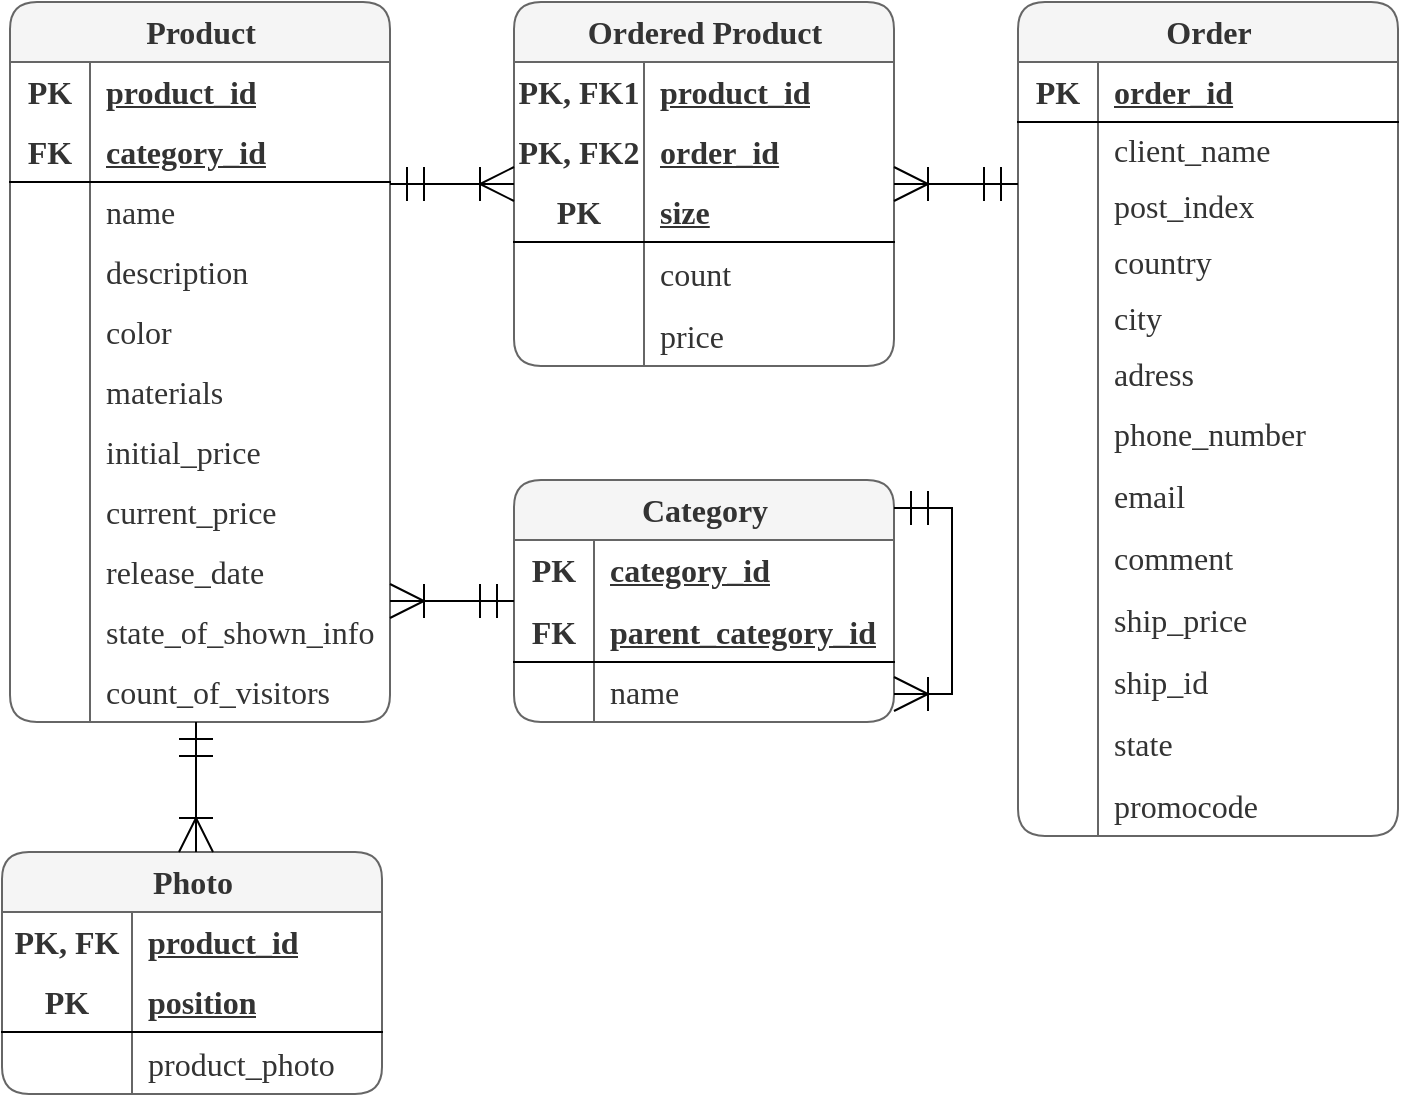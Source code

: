 <mxfile version="20.5.3" type="github">
  <diagram id="C5RBs43oDa-KdzZeNtuy" name="Page-1">
    <mxGraphModel dx="1382" dy="795" grid="0" gridSize="10" guides="1" tooltips="1" connect="1" arrows="1" fold="1" page="1" pageScale="1" pageWidth="827" pageHeight="1169" math="0" shadow="0">
      <root>
        <mxCell id="WIyWlLk6GJQsqaUBKTNV-0" />
        <mxCell id="WIyWlLk6GJQsqaUBKTNV-1" parent="WIyWlLk6GJQsqaUBKTNV-0" />
        <mxCell id="GQmxgL6uchPmQ1sW0K6H-25" value="Product" style="shape=table;startSize=30;container=1;collapsible=0;childLayout=tableLayout;fixedRows=1;rowLines=0;fontStyle=1;rounded=1;sketch=0;fontFamily=Times New Roman;fontSize=16;fontColor=#333333;fillColor=#f5f5f5;gradientColor=none;html=1;strokeColor=#666666;" parent="WIyWlLk6GJQsqaUBKTNV-1" vertex="1">
          <mxGeometry x="80" y="70" width="190" height="360" as="geometry" />
        </mxCell>
        <mxCell id="GQmxgL6uchPmQ1sW0K6H-26" value="" style="shape=tableRow;horizontal=0;startSize=0;swimlaneHead=0;swimlaneBody=0;top=0;left=0;bottom=0;right=0;collapsible=0;dropTarget=0;fillColor=none;points=[[0,0.5],[1,0.5]];portConstraint=eastwest;rounded=0;sketch=0;fontFamily=Times New Roman;fontSize=16;fontColor=#333333;html=1;fontStyle=1" parent="GQmxgL6uchPmQ1sW0K6H-25" vertex="1">
          <mxGeometry y="30" width="190" height="30" as="geometry" />
        </mxCell>
        <mxCell id="GQmxgL6uchPmQ1sW0K6H-27" value="PK" style="shape=partialRectangle;html=1;whiteSpace=wrap;connectable=0;fillColor=none;top=0;left=0;bottom=0;right=0;overflow=hidden;pointerEvents=1;rounded=0;sketch=0;fontFamily=Times New Roman;fontSize=16;fontColor=#333333;startSize=30;fontStyle=1" parent="GQmxgL6uchPmQ1sW0K6H-26" vertex="1">
          <mxGeometry width="40" height="30" as="geometry">
            <mxRectangle width="40" height="30" as="alternateBounds" />
          </mxGeometry>
        </mxCell>
        <mxCell id="GQmxgL6uchPmQ1sW0K6H-28" value="product_id" style="shape=partialRectangle;html=1;whiteSpace=wrap;connectable=0;fillColor=none;top=0;left=0;bottom=0;right=0;align=left;spacingLeft=6;overflow=hidden;rounded=0;sketch=0;fontFamily=Times New Roman;fontSize=16;fontColor=#333333;startSize=30;fontStyle=5" parent="GQmxgL6uchPmQ1sW0K6H-26" vertex="1">
          <mxGeometry x="40" width="150" height="30" as="geometry">
            <mxRectangle width="150" height="30" as="alternateBounds" />
          </mxGeometry>
        </mxCell>
        <mxCell id="GQmxgL6uchPmQ1sW0K6H-55" style="shape=tableRow;horizontal=0;startSize=0;swimlaneHead=0;swimlaneBody=0;top=0;left=0;bottom=1;right=0;collapsible=0;dropTarget=0;fillColor=none;points=[[0,0.5],[1,0.5]];portConstraint=eastwest;rounded=0;sketch=0;fontFamily=Times New Roman;fontSize=16;fontColor=#333333;html=1;fontStyle=5" parent="GQmxgL6uchPmQ1sW0K6H-25" vertex="1">
          <mxGeometry y="60" width="190" height="30" as="geometry" />
        </mxCell>
        <mxCell id="GQmxgL6uchPmQ1sW0K6H-56" value="&lt;b&gt;FK&lt;/b&gt;" style="shape=partialRectangle;html=1;whiteSpace=wrap;connectable=0;fillColor=none;top=0;left=0;bottom=0;right=0;overflow=hidden;rounded=0;sketch=0;fontFamily=Times New Roman;fontSize=16;fontColor=#333333;startSize=30;" parent="GQmxgL6uchPmQ1sW0K6H-55" vertex="1">
          <mxGeometry width="40" height="30" as="geometry">
            <mxRectangle width="40" height="30" as="alternateBounds" />
          </mxGeometry>
        </mxCell>
        <mxCell id="GQmxgL6uchPmQ1sW0K6H-57" value="category_id" style="shape=partialRectangle;html=1;whiteSpace=wrap;connectable=0;fillColor=none;top=0;left=0;bottom=0;right=0;align=left;spacingLeft=6;overflow=hidden;rounded=0;sketch=0;fontFamily=Times New Roman;fontSize=16;fontColor=#333333;startSize=30;fontStyle=5" parent="GQmxgL6uchPmQ1sW0K6H-55" vertex="1">
          <mxGeometry x="40" width="150" height="30" as="geometry">
            <mxRectangle width="150" height="30" as="alternateBounds" />
          </mxGeometry>
        </mxCell>
        <mxCell id="GQmxgL6uchPmQ1sW0K6H-29" value="" style="shape=tableRow;horizontal=0;startSize=0;swimlaneHead=0;swimlaneBody=0;top=0;left=0;bottom=0;right=0;collapsible=0;dropTarget=0;fillColor=none;points=[[0,0.5],[1,0.5]];portConstraint=eastwest;rounded=0;sketch=0;fontFamily=Times New Roman;fontSize=16;fontColor=#333333;html=1;" parent="GQmxgL6uchPmQ1sW0K6H-25" vertex="1">
          <mxGeometry y="90" width="190" height="30" as="geometry" />
        </mxCell>
        <mxCell id="GQmxgL6uchPmQ1sW0K6H-30" value="" style="shape=partialRectangle;html=1;whiteSpace=wrap;connectable=0;fillColor=none;top=0;left=0;bottom=0;right=0;overflow=hidden;rounded=0;sketch=0;fontFamily=Times New Roman;fontSize=16;fontColor=#333333;startSize=30;" parent="GQmxgL6uchPmQ1sW0K6H-29" vertex="1">
          <mxGeometry width="40" height="30" as="geometry">
            <mxRectangle width="40" height="30" as="alternateBounds" />
          </mxGeometry>
        </mxCell>
        <mxCell id="GQmxgL6uchPmQ1sW0K6H-31" value="name" style="shape=partialRectangle;html=1;whiteSpace=wrap;connectable=0;fillColor=none;top=0;left=0;bottom=0;right=0;align=left;spacingLeft=6;overflow=hidden;rounded=0;sketch=0;fontFamily=Times New Roman;fontSize=16;fontColor=#333333;startSize=30;" parent="GQmxgL6uchPmQ1sW0K6H-29" vertex="1">
          <mxGeometry x="40" width="150" height="30" as="geometry">
            <mxRectangle width="150" height="30" as="alternateBounds" />
          </mxGeometry>
        </mxCell>
        <mxCell id="GQmxgL6uchPmQ1sW0K6H-32" value="" style="shape=tableRow;horizontal=0;startSize=0;swimlaneHead=0;swimlaneBody=0;top=0;left=0;bottom=0;right=0;collapsible=0;dropTarget=0;fillColor=none;points=[[0,0.5],[1,0.5]];portConstraint=eastwest;rounded=0;sketch=0;fontFamily=Times New Roman;fontSize=16;fontColor=#333333;html=1;" parent="GQmxgL6uchPmQ1sW0K6H-25" vertex="1">
          <mxGeometry y="120" width="190" height="30" as="geometry" />
        </mxCell>
        <mxCell id="GQmxgL6uchPmQ1sW0K6H-33" value="" style="shape=partialRectangle;html=1;whiteSpace=wrap;connectable=0;fillColor=none;top=0;left=0;bottom=0;right=0;overflow=hidden;rounded=0;sketch=0;fontFamily=Times New Roman;fontSize=16;fontColor=#333333;startSize=30;" parent="GQmxgL6uchPmQ1sW0K6H-32" vertex="1">
          <mxGeometry width="40" height="30" as="geometry">
            <mxRectangle width="40" height="30" as="alternateBounds" />
          </mxGeometry>
        </mxCell>
        <mxCell id="GQmxgL6uchPmQ1sW0K6H-34" value="description" style="shape=partialRectangle;html=1;whiteSpace=wrap;connectable=0;fillColor=none;top=0;left=0;bottom=0;right=0;align=left;spacingLeft=6;overflow=hidden;rounded=0;sketch=0;fontFamily=Times New Roman;fontSize=16;fontColor=#333333;startSize=30;" parent="GQmxgL6uchPmQ1sW0K6H-32" vertex="1">
          <mxGeometry x="40" width="150" height="30" as="geometry">
            <mxRectangle width="150" height="30" as="alternateBounds" />
          </mxGeometry>
        </mxCell>
        <mxCell id="GQmxgL6uchPmQ1sW0K6H-61" style="shape=tableRow;horizontal=0;startSize=0;swimlaneHead=0;swimlaneBody=0;top=0;left=0;bottom=0;right=0;collapsible=0;dropTarget=0;fillColor=none;points=[[0,0.5],[1,0.5]];portConstraint=eastwest;rounded=0;sketch=0;fontFamily=Times New Roman;fontSize=16;fontColor=#333333;html=1;" parent="GQmxgL6uchPmQ1sW0K6H-25" vertex="1">
          <mxGeometry y="150" width="190" height="30" as="geometry" />
        </mxCell>
        <mxCell id="GQmxgL6uchPmQ1sW0K6H-62" style="shape=partialRectangle;html=1;whiteSpace=wrap;connectable=0;fillColor=none;top=0;left=0;bottom=0;right=0;overflow=hidden;rounded=0;sketch=0;fontFamily=Times New Roman;fontSize=16;fontColor=#333333;startSize=30;" parent="GQmxgL6uchPmQ1sW0K6H-61" vertex="1">
          <mxGeometry width="40" height="30" as="geometry">
            <mxRectangle width="40" height="30" as="alternateBounds" />
          </mxGeometry>
        </mxCell>
        <mxCell id="GQmxgL6uchPmQ1sW0K6H-63" value="color" style="shape=partialRectangle;html=1;whiteSpace=wrap;connectable=0;fillColor=none;top=0;left=0;bottom=0;right=0;align=left;spacingLeft=6;overflow=hidden;rounded=0;sketch=0;fontFamily=Times New Roman;fontSize=16;fontColor=#333333;startSize=30;" parent="GQmxgL6uchPmQ1sW0K6H-61" vertex="1">
          <mxGeometry x="40" width="150" height="30" as="geometry">
            <mxRectangle width="150" height="30" as="alternateBounds" />
          </mxGeometry>
        </mxCell>
        <mxCell id="GQmxgL6uchPmQ1sW0K6H-52" style="shape=tableRow;horizontal=0;startSize=0;swimlaneHead=0;swimlaneBody=0;top=0;left=0;bottom=0;right=0;collapsible=0;dropTarget=0;fillColor=none;points=[[0,0.5],[1,0.5]];portConstraint=eastwest;rounded=0;sketch=0;fontFamily=Times New Roman;fontSize=16;fontColor=#333333;html=1;" parent="GQmxgL6uchPmQ1sW0K6H-25" vertex="1">
          <mxGeometry y="180" width="190" height="30" as="geometry" />
        </mxCell>
        <mxCell id="GQmxgL6uchPmQ1sW0K6H-53" style="shape=partialRectangle;html=1;whiteSpace=wrap;connectable=0;fillColor=none;top=0;left=0;bottom=0;right=0;overflow=hidden;rounded=0;sketch=0;fontFamily=Times New Roman;fontSize=16;fontColor=#333333;startSize=30;" parent="GQmxgL6uchPmQ1sW0K6H-52" vertex="1">
          <mxGeometry width="40" height="30" as="geometry">
            <mxRectangle width="40" height="30" as="alternateBounds" />
          </mxGeometry>
        </mxCell>
        <mxCell id="GQmxgL6uchPmQ1sW0K6H-54" value="materials" style="shape=partialRectangle;html=1;whiteSpace=wrap;connectable=0;fillColor=none;top=0;left=0;bottom=0;right=0;align=left;spacingLeft=6;overflow=hidden;rounded=0;sketch=0;fontFamily=Times New Roman;fontSize=16;fontColor=#333333;startSize=30;" parent="GQmxgL6uchPmQ1sW0K6H-52" vertex="1">
          <mxGeometry x="40" width="150" height="30" as="geometry">
            <mxRectangle width="150" height="30" as="alternateBounds" />
          </mxGeometry>
        </mxCell>
        <mxCell id="GQmxgL6uchPmQ1sW0K6H-146" style="shape=tableRow;horizontal=0;startSize=0;swimlaneHead=0;swimlaneBody=0;top=0;left=0;bottom=0;right=0;collapsible=0;dropTarget=0;fillColor=none;points=[[0,0.5],[1,0.5]];portConstraint=eastwest;rounded=0;sketch=0;fontFamily=Times New Roman;fontSize=16;fontColor=#333333;html=1;" parent="GQmxgL6uchPmQ1sW0K6H-25" vertex="1">
          <mxGeometry y="210" width="190" height="30" as="geometry" />
        </mxCell>
        <mxCell id="GQmxgL6uchPmQ1sW0K6H-147" style="shape=partialRectangle;html=1;whiteSpace=wrap;connectable=0;fillColor=none;top=0;left=0;bottom=0;right=0;overflow=hidden;rounded=0;sketch=0;fontFamily=Times New Roman;fontSize=16;fontColor=#333333;startSize=30;" parent="GQmxgL6uchPmQ1sW0K6H-146" vertex="1">
          <mxGeometry width="40" height="30" as="geometry">
            <mxRectangle width="40" height="30" as="alternateBounds" />
          </mxGeometry>
        </mxCell>
        <mxCell id="GQmxgL6uchPmQ1sW0K6H-148" value="initial_price" style="shape=partialRectangle;html=1;whiteSpace=wrap;connectable=0;fillColor=none;top=0;left=0;bottom=0;right=0;align=left;spacingLeft=6;overflow=hidden;rounded=0;sketch=0;fontFamily=Times New Roman;fontSize=16;fontColor=#333333;startSize=30;" parent="GQmxgL6uchPmQ1sW0K6H-146" vertex="1">
          <mxGeometry x="40" width="150" height="30" as="geometry">
            <mxRectangle width="150" height="30" as="alternateBounds" />
          </mxGeometry>
        </mxCell>
        <mxCell id="GQmxgL6uchPmQ1sW0K6H-149" style="shape=tableRow;horizontal=0;startSize=0;swimlaneHead=0;swimlaneBody=0;top=0;left=0;bottom=0;right=0;collapsible=0;dropTarget=0;fillColor=none;points=[[0,0.5],[1,0.5]];portConstraint=eastwest;rounded=0;sketch=0;fontFamily=Times New Roman;fontSize=16;fontColor=#333333;html=1;" parent="GQmxgL6uchPmQ1sW0K6H-25" vertex="1">
          <mxGeometry y="240" width="190" height="30" as="geometry" />
        </mxCell>
        <mxCell id="GQmxgL6uchPmQ1sW0K6H-150" style="shape=partialRectangle;html=1;whiteSpace=wrap;connectable=0;fillColor=none;top=0;left=0;bottom=0;right=0;overflow=hidden;rounded=0;sketch=0;fontFamily=Times New Roman;fontSize=16;fontColor=#333333;startSize=30;" parent="GQmxgL6uchPmQ1sW0K6H-149" vertex="1">
          <mxGeometry width="40" height="30" as="geometry">
            <mxRectangle width="40" height="30" as="alternateBounds" />
          </mxGeometry>
        </mxCell>
        <mxCell id="GQmxgL6uchPmQ1sW0K6H-151" value="current_price" style="shape=partialRectangle;html=1;whiteSpace=wrap;connectable=0;fillColor=none;top=0;left=0;bottom=0;right=0;align=left;spacingLeft=6;overflow=hidden;rounded=0;sketch=0;fontFamily=Times New Roman;fontSize=16;fontColor=#333333;startSize=30;" parent="GQmxgL6uchPmQ1sW0K6H-149" vertex="1">
          <mxGeometry x="40" width="150" height="30" as="geometry">
            <mxRectangle width="150" height="30" as="alternateBounds" />
          </mxGeometry>
        </mxCell>
        <mxCell id="GQmxgL6uchPmQ1sW0K6H-49" style="shape=tableRow;horizontal=0;startSize=0;swimlaneHead=0;swimlaneBody=0;top=0;left=0;bottom=0;right=0;collapsible=0;dropTarget=0;fillColor=none;points=[[0,0.5],[1,0.5]];portConstraint=eastwest;rounded=0;sketch=0;fontFamily=Times New Roman;fontSize=16;fontColor=#333333;html=1;" parent="GQmxgL6uchPmQ1sW0K6H-25" vertex="1">
          <mxGeometry y="270" width="190" height="30" as="geometry" />
        </mxCell>
        <mxCell id="GQmxgL6uchPmQ1sW0K6H-50" style="shape=partialRectangle;html=1;whiteSpace=wrap;connectable=0;fillColor=none;top=0;left=0;bottom=0;right=0;overflow=hidden;rounded=0;sketch=0;fontFamily=Times New Roman;fontSize=16;fontColor=#333333;startSize=30;" parent="GQmxgL6uchPmQ1sW0K6H-49" vertex="1">
          <mxGeometry width="40" height="30" as="geometry">
            <mxRectangle width="40" height="30" as="alternateBounds" />
          </mxGeometry>
        </mxCell>
        <mxCell id="GQmxgL6uchPmQ1sW0K6H-51" value="release_date" style="shape=partialRectangle;html=1;whiteSpace=wrap;connectable=0;fillColor=none;top=0;left=0;bottom=0;right=0;align=left;spacingLeft=6;overflow=hidden;rounded=0;sketch=0;fontFamily=Times New Roman;fontSize=16;fontColor=#333333;startSize=30;" parent="GQmxgL6uchPmQ1sW0K6H-49" vertex="1">
          <mxGeometry x="40" width="150" height="30" as="geometry">
            <mxRectangle width="150" height="30" as="alternateBounds" />
          </mxGeometry>
        </mxCell>
        <mxCell id="GQmxgL6uchPmQ1sW0K6H-46" style="shape=tableRow;horizontal=0;startSize=0;swimlaneHead=0;swimlaneBody=0;top=0;left=0;bottom=0;right=0;collapsible=0;dropTarget=0;fillColor=none;points=[[0,0.5],[1,0.5]];portConstraint=eastwest;rounded=0;sketch=0;fontFamily=Times New Roman;fontSize=16;fontColor=#333333;html=1;" parent="GQmxgL6uchPmQ1sW0K6H-25" vertex="1">
          <mxGeometry y="300" width="190" height="30" as="geometry" />
        </mxCell>
        <mxCell id="GQmxgL6uchPmQ1sW0K6H-47" style="shape=partialRectangle;html=1;whiteSpace=wrap;connectable=0;fillColor=none;top=0;left=0;bottom=0;right=0;overflow=hidden;rounded=0;sketch=0;fontFamily=Times New Roman;fontSize=16;fontColor=#333333;startSize=30;" parent="GQmxgL6uchPmQ1sW0K6H-46" vertex="1">
          <mxGeometry width="40" height="30" as="geometry">
            <mxRectangle width="40" height="30" as="alternateBounds" />
          </mxGeometry>
        </mxCell>
        <mxCell id="GQmxgL6uchPmQ1sW0K6H-48" value="state_of_shown_info" style="shape=partialRectangle;html=1;whiteSpace=wrap;connectable=0;fillColor=none;top=0;left=0;bottom=0;right=0;align=left;spacingLeft=6;overflow=hidden;rounded=0;sketch=0;fontFamily=Times New Roman;fontSize=16;fontColor=#333333;startSize=30;" parent="GQmxgL6uchPmQ1sW0K6H-46" vertex="1">
          <mxGeometry x="40" width="150" height="30" as="geometry">
            <mxRectangle width="150" height="30" as="alternateBounds" />
          </mxGeometry>
        </mxCell>
        <mxCell id="GQmxgL6uchPmQ1sW0K6H-43" style="shape=tableRow;horizontal=0;startSize=0;swimlaneHead=0;swimlaneBody=0;top=0;left=0;bottom=0;right=0;collapsible=0;dropTarget=0;fillColor=none;points=[[0,0.5],[1,0.5]];portConstraint=eastwest;rounded=0;sketch=0;fontFamily=Times New Roman;fontSize=16;fontColor=#333333;html=1;" parent="GQmxgL6uchPmQ1sW0K6H-25" vertex="1">
          <mxGeometry y="330" width="190" height="30" as="geometry" />
        </mxCell>
        <mxCell id="GQmxgL6uchPmQ1sW0K6H-44" style="shape=partialRectangle;html=1;whiteSpace=wrap;connectable=0;fillColor=none;top=0;left=0;bottom=0;right=0;overflow=hidden;rounded=0;sketch=0;fontFamily=Times New Roman;fontSize=16;fontColor=#333333;startSize=30;" parent="GQmxgL6uchPmQ1sW0K6H-43" vertex="1">
          <mxGeometry width="40" height="30" as="geometry">
            <mxRectangle width="40" height="30" as="alternateBounds" />
          </mxGeometry>
        </mxCell>
        <mxCell id="GQmxgL6uchPmQ1sW0K6H-45" value="count_of_visitors" style="shape=partialRectangle;html=1;whiteSpace=wrap;connectable=0;fillColor=none;top=0;left=0;bottom=0;right=0;align=left;spacingLeft=6;overflow=hidden;rounded=0;sketch=0;fontFamily=Times New Roman;fontSize=16;fontColor=#333333;startSize=30;" parent="GQmxgL6uchPmQ1sW0K6H-43" vertex="1">
          <mxGeometry x="40" width="150" height="30" as="geometry">
            <mxRectangle width="150" height="30" as="alternateBounds" />
          </mxGeometry>
        </mxCell>
        <mxCell id="GQmxgL6uchPmQ1sW0K6H-64" value="Photo" style="shape=table;startSize=30;container=1;collapsible=0;childLayout=tableLayout;fixedRows=1;rowLines=0;fontStyle=1;rounded=1;sketch=0;fontFamily=Times New Roman;fontSize=16;fontColor=#333333;fillColor=#f5f5f5;gradientColor=none;html=1;strokeColor=#666666;" parent="WIyWlLk6GJQsqaUBKTNV-1" vertex="1">
          <mxGeometry x="76" y="495" width="190" height="121" as="geometry" />
        </mxCell>
        <mxCell id="GQmxgL6uchPmQ1sW0K6H-65" value="" style="shape=tableRow;horizontal=0;startSize=0;swimlaneHead=0;swimlaneBody=0;top=0;left=0;bottom=0;right=0;collapsible=0;dropTarget=0;fillColor=none;points=[[0,0.5],[1,0.5]];portConstraint=eastwest;rounded=0;sketch=0;fontFamily=Times New Roman;fontSize=16;fontColor=#333333;html=1;fontStyle=5" parent="GQmxgL6uchPmQ1sW0K6H-64" vertex="1">
          <mxGeometry y="30" width="190" height="30" as="geometry" />
        </mxCell>
        <mxCell id="GQmxgL6uchPmQ1sW0K6H-66" value="PK, FK" style="shape=partialRectangle;html=1;whiteSpace=wrap;connectable=0;fillColor=none;top=0;left=0;bottom=0;right=0;overflow=hidden;pointerEvents=1;rounded=0;sketch=0;fontFamily=Times New Roman;fontSize=16;fontColor=#333333;startSize=30;fontStyle=1" parent="GQmxgL6uchPmQ1sW0K6H-65" vertex="1">
          <mxGeometry width="65" height="30" as="geometry">
            <mxRectangle width="65" height="30" as="alternateBounds" />
          </mxGeometry>
        </mxCell>
        <mxCell id="GQmxgL6uchPmQ1sW0K6H-67" value="product_id" style="shape=partialRectangle;html=1;whiteSpace=wrap;connectable=0;fillColor=none;top=0;left=0;bottom=0;right=0;align=left;spacingLeft=6;overflow=hidden;rounded=0;sketch=0;fontFamily=Times New Roman;fontSize=16;fontColor=#333333;startSize=30;fontStyle=5" parent="GQmxgL6uchPmQ1sW0K6H-65" vertex="1">
          <mxGeometry x="65" width="125" height="30" as="geometry">
            <mxRectangle width="125" height="30" as="alternateBounds" />
          </mxGeometry>
        </mxCell>
        <mxCell id="GQmxgL6uchPmQ1sW0K6H-92" style="shape=tableRow;horizontal=0;startSize=0;swimlaneHead=0;swimlaneBody=0;top=0;left=0;bottom=1;right=0;collapsible=0;dropTarget=0;fillColor=none;points=[[0,0.5],[1,0.5]];portConstraint=eastwest;rounded=0;sketch=0;fontFamily=Times New Roman;fontSize=16;fontColor=#333333;html=1;fontStyle=5" parent="GQmxgL6uchPmQ1sW0K6H-64" vertex="1">
          <mxGeometry y="60" width="190" height="30" as="geometry" />
        </mxCell>
        <mxCell id="GQmxgL6uchPmQ1sW0K6H-93" value="PK" style="shape=partialRectangle;html=1;whiteSpace=wrap;connectable=0;fillColor=none;top=0;left=0;bottom=0;right=0;overflow=hidden;rounded=0;sketch=0;fontFamily=Times New Roman;fontSize=16;fontColor=#333333;startSize=30;fontStyle=1" parent="GQmxgL6uchPmQ1sW0K6H-92" vertex="1">
          <mxGeometry width="65" height="30" as="geometry">
            <mxRectangle width="65" height="30" as="alternateBounds" />
          </mxGeometry>
        </mxCell>
        <mxCell id="GQmxgL6uchPmQ1sW0K6H-94" value="position" style="shape=partialRectangle;html=1;whiteSpace=wrap;connectable=0;fillColor=none;top=0;left=0;bottom=0;right=0;align=left;spacingLeft=6;overflow=hidden;rounded=0;sketch=0;fontFamily=Times New Roman;fontSize=16;fontColor=#333333;startSize=30;fontStyle=5" parent="GQmxgL6uchPmQ1sW0K6H-92" vertex="1">
          <mxGeometry x="65" width="125" height="30" as="geometry">
            <mxRectangle width="125" height="30" as="alternateBounds" />
          </mxGeometry>
        </mxCell>
        <mxCell id="GQmxgL6uchPmQ1sW0K6H-68" value="" style="shape=tableRow;horizontal=0;startSize=0;swimlaneHead=0;swimlaneBody=0;top=0;left=0;bottom=0;right=0;collapsible=0;dropTarget=0;fillColor=none;points=[[0,0.5],[1,0.5]];portConstraint=eastwest;rounded=0;sketch=0;fontFamily=Times New Roman;fontSize=16;fontColor=#333333;html=1;" parent="GQmxgL6uchPmQ1sW0K6H-64" vertex="1">
          <mxGeometry y="90" width="190" height="31" as="geometry" />
        </mxCell>
        <mxCell id="GQmxgL6uchPmQ1sW0K6H-69" value="" style="shape=partialRectangle;html=1;whiteSpace=wrap;connectable=0;fillColor=none;top=0;left=0;bottom=0;right=0;overflow=hidden;rounded=0;sketch=0;fontFamily=Times New Roman;fontSize=16;fontColor=#333333;startSize=30;" parent="GQmxgL6uchPmQ1sW0K6H-68" vertex="1">
          <mxGeometry width="65" height="31" as="geometry">
            <mxRectangle width="65" height="31" as="alternateBounds" />
          </mxGeometry>
        </mxCell>
        <mxCell id="GQmxgL6uchPmQ1sW0K6H-70" value="product_photo" style="shape=partialRectangle;html=1;whiteSpace=wrap;connectable=0;fillColor=none;top=0;left=0;bottom=0;right=0;align=left;spacingLeft=6;overflow=hidden;rounded=0;sketch=0;fontFamily=Times New Roman;fontSize=16;fontColor=#333333;startSize=30;" parent="GQmxgL6uchPmQ1sW0K6H-68" vertex="1">
          <mxGeometry x="65" width="125" height="31" as="geometry">
            <mxRectangle width="125" height="31" as="alternateBounds" />
          </mxGeometry>
        </mxCell>
        <mxCell id="GQmxgL6uchPmQ1sW0K6H-95" value="Category" style="shape=table;startSize=30;container=1;collapsible=0;childLayout=tableLayout;fixedRows=1;rowLines=0;fontStyle=1;rounded=1;sketch=0;fontFamily=Times New Roman;fontSize=16;fontColor=#333333;fillColor=#f5f5f5;gradientColor=none;html=1;strokeColor=#666666;" parent="WIyWlLk6GJQsqaUBKTNV-1" vertex="1">
          <mxGeometry x="332" y="309" width="190" height="121" as="geometry" />
        </mxCell>
        <mxCell id="GQmxgL6uchPmQ1sW0K6H-96" value="" style="shape=tableRow;horizontal=0;startSize=0;swimlaneHead=0;swimlaneBody=0;top=0;left=0;bottom=0;right=0;collapsible=0;dropTarget=0;fillColor=none;points=[[0,0.5],[1,0.5]];portConstraint=eastwest;rounded=0;sketch=0;fontFamily=Times New Roman;fontSize=16;fontColor=#333333;html=1;" parent="GQmxgL6uchPmQ1sW0K6H-95" vertex="1">
          <mxGeometry y="30" width="190" height="30" as="geometry" />
        </mxCell>
        <mxCell id="GQmxgL6uchPmQ1sW0K6H-97" value="PK" style="shape=partialRectangle;html=1;whiteSpace=wrap;connectable=0;fillColor=none;top=0;left=0;bottom=0;right=0;overflow=hidden;pointerEvents=1;rounded=0;sketch=0;fontFamily=Times New Roman;fontSize=16;fontColor=#333333;startSize=30;fontStyle=1" parent="GQmxgL6uchPmQ1sW0K6H-96" vertex="1">
          <mxGeometry width="40" height="30" as="geometry">
            <mxRectangle width="40" height="30" as="alternateBounds" />
          </mxGeometry>
        </mxCell>
        <mxCell id="GQmxgL6uchPmQ1sW0K6H-98" value="category_id" style="shape=partialRectangle;html=1;whiteSpace=wrap;connectable=0;fillColor=none;top=0;left=0;bottom=0;right=0;align=left;spacingLeft=6;overflow=hidden;rounded=0;sketch=0;fontFamily=Times New Roman;fontSize=16;fontColor=#333333;startSize=30;fontStyle=5" parent="GQmxgL6uchPmQ1sW0K6H-96" vertex="1">
          <mxGeometry x="40" width="150" height="30" as="geometry">
            <mxRectangle width="150" height="30" as="alternateBounds" />
          </mxGeometry>
        </mxCell>
        <mxCell id="GQmxgL6uchPmQ1sW0K6H-102" value="" style="shape=tableRow;horizontal=0;startSize=0;swimlaneHead=0;swimlaneBody=0;top=0;left=0;bottom=1;right=0;collapsible=0;dropTarget=0;fillColor=none;points=[[0,0.5],[1,0.5]];portConstraint=eastwest;rounded=0;sketch=0;fontFamily=Times New Roman;fontSize=16;fontColor=#333333;html=1;" parent="GQmxgL6uchPmQ1sW0K6H-95" vertex="1">
          <mxGeometry y="60" width="190" height="31" as="geometry" />
        </mxCell>
        <mxCell id="GQmxgL6uchPmQ1sW0K6H-103" value="&lt;b&gt;FK&lt;/b&gt;" style="shape=partialRectangle;html=1;whiteSpace=wrap;connectable=0;fillColor=none;top=0;left=0;bottom=0;right=0;overflow=hidden;rounded=0;sketch=0;fontFamily=Times New Roman;fontSize=16;fontColor=#333333;startSize=30;" parent="GQmxgL6uchPmQ1sW0K6H-102" vertex="1">
          <mxGeometry width="40" height="31" as="geometry">
            <mxRectangle width="40" height="31" as="alternateBounds" />
          </mxGeometry>
        </mxCell>
        <mxCell id="GQmxgL6uchPmQ1sW0K6H-104" value="&lt;u&gt;parent_category_id&lt;/u&gt;" style="shape=partialRectangle;html=1;whiteSpace=wrap;connectable=0;fillColor=none;top=0;left=0;bottom=0;right=0;align=left;spacingLeft=6;overflow=hidden;rounded=0;sketch=0;fontFamily=Times New Roman;fontSize=16;fontColor=#333333;startSize=30;fontStyle=1" parent="GQmxgL6uchPmQ1sW0K6H-102" vertex="1">
          <mxGeometry x="40" width="150" height="31" as="geometry">
            <mxRectangle width="150" height="31" as="alternateBounds" />
          </mxGeometry>
        </mxCell>
        <mxCell id="GQmxgL6uchPmQ1sW0K6H-99" style="shape=tableRow;horizontal=0;startSize=0;swimlaneHead=0;swimlaneBody=0;top=0;left=0;bottom=0;right=0;collapsible=0;dropTarget=0;fillColor=none;points=[[0,0.5],[1,0.5]];portConstraint=eastwest;rounded=0;sketch=0;fontFamily=Times New Roman;fontSize=16;fontColor=#333333;html=1;" parent="GQmxgL6uchPmQ1sW0K6H-95" vertex="1">
          <mxGeometry y="91" width="190" height="30" as="geometry" />
        </mxCell>
        <mxCell id="GQmxgL6uchPmQ1sW0K6H-100" style="shape=partialRectangle;html=1;whiteSpace=wrap;connectable=0;fillColor=none;top=0;left=0;bottom=0;right=0;overflow=hidden;rounded=0;sketch=0;fontFamily=Times New Roman;fontSize=16;fontColor=#333333;startSize=30;" parent="GQmxgL6uchPmQ1sW0K6H-99" vertex="1">
          <mxGeometry width="40" height="30" as="geometry">
            <mxRectangle width="40" height="30" as="alternateBounds" />
          </mxGeometry>
        </mxCell>
        <mxCell id="GQmxgL6uchPmQ1sW0K6H-101" value="name" style="shape=partialRectangle;html=1;whiteSpace=wrap;connectable=0;fillColor=none;top=0;left=0;bottom=0;right=0;align=left;spacingLeft=6;overflow=hidden;rounded=0;sketch=0;fontFamily=Times New Roman;fontSize=16;fontColor=#333333;startSize=30;" parent="GQmxgL6uchPmQ1sW0K6H-99" vertex="1">
          <mxGeometry x="40" width="150" height="30" as="geometry">
            <mxRectangle width="150" height="30" as="alternateBounds" />
          </mxGeometry>
        </mxCell>
        <mxCell id="GQmxgL6uchPmQ1sW0K6H-115" value="Order" style="shape=table;startSize=30;container=1;collapsible=0;childLayout=tableLayout;fixedRows=1;rowLines=0;fontStyle=1;rounded=1;sketch=0;fontFamily=Times New Roman;fontSize=16;fontColor=#333333;fillColor=#f5f5f5;gradientColor=none;html=1;strokeColor=#666666;" parent="WIyWlLk6GJQsqaUBKTNV-1" vertex="1">
          <mxGeometry x="584" y="70" width="190" height="417" as="geometry" />
        </mxCell>
        <mxCell id="GQmxgL6uchPmQ1sW0K6H-116" value="" style="shape=tableRow;horizontal=0;startSize=0;swimlaneHead=0;swimlaneBody=0;top=0;left=0;bottom=1;right=0;collapsible=0;dropTarget=0;fillColor=none;points=[[0,0.5],[1,0.5]];portConstraint=eastwest;rounded=0;sketch=0;fontFamily=Times New Roman;fontSize=16;fontColor=#333333;html=1;" parent="GQmxgL6uchPmQ1sW0K6H-115" vertex="1">
          <mxGeometry y="30" width="190" height="30" as="geometry" />
        </mxCell>
        <mxCell id="GQmxgL6uchPmQ1sW0K6H-117" value="PK" style="shape=partialRectangle;html=1;whiteSpace=wrap;connectable=0;fillColor=none;top=0;left=0;bottom=0;right=0;overflow=hidden;pointerEvents=1;rounded=0;sketch=0;fontFamily=Times New Roman;fontSize=16;fontColor=#333333;startSize=30;fontStyle=1" parent="GQmxgL6uchPmQ1sW0K6H-116" vertex="1">
          <mxGeometry width="40" height="30" as="geometry">
            <mxRectangle width="40" height="30" as="alternateBounds" />
          </mxGeometry>
        </mxCell>
        <mxCell id="GQmxgL6uchPmQ1sW0K6H-118" value="order_id" style="shape=partialRectangle;html=1;whiteSpace=wrap;connectable=0;fillColor=none;top=0;left=0;bottom=0;right=0;align=left;spacingLeft=6;overflow=hidden;rounded=0;sketch=0;fontFamily=Times New Roman;fontSize=16;fontColor=#333333;startSize=30;fontStyle=5" parent="GQmxgL6uchPmQ1sW0K6H-116" vertex="1">
          <mxGeometry x="40" width="150" height="30" as="geometry">
            <mxRectangle width="150" height="30" as="alternateBounds" />
          </mxGeometry>
        </mxCell>
        <mxCell id="GQmxgL6uchPmQ1sW0K6H-119" style="shape=tableRow;horizontal=0;startSize=0;swimlaneHead=0;swimlaneBody=0;top=0;left=0;bottom=0;right=0;collapsible=0;dropTarget=0;fillColor=none;points=[[0,0.5],[1,0.5]];portConstraint=eastwest;rounded=0;sketch=0;fontFamily=Times New Roman;fontSize=16;fontColor=#333333;html=1;" parent="GQmxgL6uchPmQ1sW0K6H-115" vertex="1">
          <mxGeometry y="60" width="190" height="28" as="geometry" />
        </mxCell>
        <mxCell id="GQmxgL6uchPmQ1sW0K6H-120" style="shape=partialRectangle;html=1;whiteSpace=wrap;connectable=0;fillColor=none;top=0;left=0;bottom=0;right=0;overflow=hidden;rounded=0;sketch=0;fontFamily=Times New Roman;fontSize=16;fontColor=#333333;startSize=30;" parent="GQmxgL6uchPmQ1sW0K6H-119" vertex="1">
          <mxGeometry width="40" height="28" as="geometry">
            <mxRectangle width="40" height="28" as="alternateBounds" />
          </mxGeometry>
        </mxCell>
        <mxCell id="GQmxgL6uchPmQ1sW0K6H-121" value="client_name" style="shape=partialRectangle;html=1;whiteSpace=wrap;connectable=0;fillColor=none;top=0;left=0;bottom=0;right=0;align=left;spacingLeft=6;overflow=hidden;rounded=0;sketch=0;fontFamily=Times New Roman;fontSize=16;fontColor=#333333;startSize=30;" parent="GQmxgL6uchPmQ1sW0K6H-119" vertex="1">
          <mxGeometry x="40" width="150" height="28" as="geometry">
            <mxRectangle width="150" height="28" as="alternateBounds" />
          </mxGeometry>
        </mxCell>
        <mxCell id="GQmxgL6uchPmQ1sW0K6H-134" style="shape=tableRow;horizontal=0;startSize=0;swimlaneHead=0;swimlaneBody=0;top=0;left=0;bottom=0;right=0;collapsible=0;dropTarget=0;fillColor=none;points=[[0,0.5],[1,0.5]];portConstraint=eastwest;rounded=0;sketch=0;fontFamily=Times New Roman;fontSize=16;fontColor=#333333;html=1;" parent="GQmxgL6uchPmQ1sW0K6H-115" vertex="1">
          <mxGeometry y="88" width="190" height="28" as="geometry" />
        </mxCell>
        <mxCell id="GQmxgL6uchPmQ1sW0K6H-135" style="shape=partialRectangle;html=1;whiteSpace=wrap;connectable=0;fillColor=none;top=0;left=0;bottom=0;right=0;overflow=hidden;rounded=0;sketch=0;fontFamily=Times New Roman;fontSize=16;fontColor=#333333;startSize=30;" parent="GQmxgL6uchPmQ1sW0K6H-134" vertex="1">
          <mxGeometry width="40" height="28" as="geometry">
            <mxRectangle width="40" height="28" as="alternateBounds" />
          </mxGeometry>
        </mxCell>
        <mxCell id="GQmxgL6uchPmQ1sW0K6H-136" value="post_index" style="shape=partialRectangle;html=1;whiteSpace=wrap;connectable=0;fillColor=none;top=0;left=0;bottom=0;right=0;align=left;spacingLeft=6;overflow=hidden;rounded=0;sketch=0;fontFamily=Times New Roman;fontSize=16;fontColor=#333333;startSize=30;" parent="GQmxgL6uchPmQ1sW0K6H-134" vertex="1">
          <mxGeometry x="40" width="150" height="28" as="geometry">
            <mxRectangle width="150" height="28" as="alternateBounds" />
          </mxGeometry>
        </mxCell>
        <mxCell id="GQmxgL6uchPmQ1sW0K6H-131" style="shape=tableRow;horizontal=0;startSize=0;swimlaneHead=0;swimlaneBody=0;top=0;left=0;bottom=0;right=0;collapsible=0;dropTarget=0;fillColor=none;points=[[0,0.5],[1,0.5]];portConstraint=eastwest;rounded=0;sketch=0;fontFamily=Times New Roman;fontSize=16;fontColor=#333333;html=1;" parent="GQmxgL6uchPmQ1sW0K6H-115" vertex="1">
          <mxGeometry y="116" width="190" height="28" as="geometry" />
        </mxCell>
        <mxCell id="GQmxgL6uchPmQ1sW0K6H-132" style="shape=partialRectangle;html=1;whiteSpace=wrap;connectable=0;fillColor=none;top=0;left=0;bottom=0;right=0;overflow=hidden;rounded=0;sketch=0;fontFamily=Times New Roman;fontSize=16;fontColor=#333333;startSize=30;" parent="GQmxgL6uchPmQ1sW0K6H-131" vertex="1">
          <mxGeometry width="40" height="28" as="geometry">
            <mxRectangle width="40" height="28" as="alternateBounds" />
          </mxGeometry>
        </mxCell>
        <mxCell id="GQmxgL6uchPmQ1sW0K6H-133" value="country" style="shape=partialRectangle;html=1;whiteSpace=wrap;connectable=0;fillColor=none;top=0;left=0;bottom=0;right=0;align=left;spacingLeft=6;overflow=hidden;rounded=0;sketch=0;fontFamily=Times New Roman;fontSize=16;fontColor=#333333;startSize=30;" parent="GQmxgL6uchPmQ1sW0K6H-131" vertex="1">
          <mxGeometry x="40" width="150" height="28" as="geometry">
            <mxRectangle width="150" height="28" as="alternateBounds" />
          </mxGeometry>
        </mxCell>
        <mxCell id="GQmxgL6uchPmQ1sW0K6H-128" style="shape=tableRow;horizontal=0;startSize=0;swimlaneHead=0;swimlaneBody=0;top=0;left=0;bottom=0;right=0;collapsible=0;dropTarget=0;fillColor=none;points=[[0,0.5],[1,0.5]];portConstraint=eastwest;rounded=0;sketch=0;fontFamily=Times New Roman;fontSize=16;fontColor=#333333;html=1;" parent="GQmxgL6uchPmQ1sW0K6H-115" vertex="1">
          <mxGeometry y="144" width="190" height="28" as="geometry" />
        </mxCell>
        <mxCell id="GQmxgL6uchPmQ1sW0K6H-129" style="shape=partialRectangle;html=1;whiteSpace=wrap;connectable=0;fillColor=none;top=0;left=0;bottom=0;right=0;overflow=hidden;rounded=0;sketch=0;fontFamily=Times New Roman;fontSize=16;fontColor=#333333;startSize=30;" parent="GQmxgL6uchPmQ1sW0K6H-128" vertex="1">
          <mxGeometry width="40" height="28" as="geometry">
            <mxRectangle width="40" height="28" as="alternateBounds" />
          </mxGeometry>
        </mxCell>
        <mxCell id="GQmxgL6uchPmQ1sW0K6H-130" value="city" style="shape=partialRectangle;html=1;whiteSpace=wrap;connectable=0;fillColor=none;top=0;left=0;bottom=0;right=0;align=left;spacingLeft=6;overflow=hidden;rounded=0;sketch=0;fontFamily=Times New Roman;fontSize=16;fontColor=#333333;startSize=30;" parent="GQmxgL6uchPmQ1sW0K6H-128" vertex="1">
          <mxGeometry x="40" width="150" height="28" as="geometry">
            <mxRectangle width="150" height="28" as="alternateBounds" />
          </mxGeometry>
        </mxCell>
        <mxCell id="GQmxgL6uchPmQ1sW0K6H-125" style="shape=tableRow;horizontal=0;startSize=0;swimlaneHead=0;swimlaneBody=0;top=0;left=0;bottom=0;right=0;collapsible=0;dropTarget=0;fillColor=none;points=[[0,0.5],[1,0.5]];portConstraint=eastwest;rounded=0;sketch=0;fontFamily=Times New Roman;fontSize=16;fontColor=#333333;html=1;" parent="GQmxgL6uchPmQ1sW0K6H-115" vertex="1">
          <mxGeometry y="172" width="190" height="28" as="geometry" />
        </mxCell>
        <mxCell id="GQmxgL6uchPmQ1sW0K6H-126" style="shape=partialRectangle;html=1;whiteSpace=wrap;connectable=0;fillColor=none;top=0;left=0;bottom=0;right=0;overflow=hidden;rounded=0;sketch=0;fontFamily=Times New Roman;fontSize=16;fontColor=#333333;startSize=30;" parent="GQmxgL6uchPmQ1sW0K6H-125" vertex="1">
          <mxGeometry width="40" height="28" as="geometry">
            <mxRectangle width="40" height="28" as="alternateBounds" />
          </mxGeometry>
        </mxCell>
        <mxCell id="GQmxgL6uchPmQ1sW0K6H-127" value="adress" style="shape=partialRectangle;html=1;whiteSpace=wrap;connectable=0;fillColor=none;top=0;left=0;bottom=0;right=0;align=left;spacingLeft=6;overflow=hidden;rounded=0;sketch=0;fontFamily=Times New Roman;fontSize=16;fontColor=#333333;startSize=30;" parent="GQmxgL6uchPmQ1sW0K6H-125" vertex="1">
          <mxGeometry x="40" width="150" height="28" as="geometry">
            <mxRectangle width="150" height="28" as="alternateBounds" />
          </mxGeometry>
        </mxCell>
        <mxCell id="GQmxgL6uchPmQ1sW0K6H-122" value="" style="shape=tableRow;horizontal=0;startSize=0;swimlaneHead=0;swimlaneBody=0;top=0;left=0;bottom=0;right=0;collapsible=0;dropTarget=0;fillColor=none;points=[[0,0.5],[1,0.5]];portConstraint=eastwest;rounded=0;sketch=0;fontFamily=Times New Roman;fontSize=16;fontColor=#333333;html=1;" parent="GQmxgL6uchPmQ1sW0K6H-115" vertex="1">
          <mxGeometry y="200" width="190" height="31" as="geometry" />
        </mxCell>
        <mxCell id="GQmxgL6uchPmQ1sW0K6H-123" value="" style="shape=partialRectangle;html=1;whiteSpace=wrap;connectable=0;fillColor=none;top=0;left=0;bottom=0;right=0;overflow=hidden;rounded=0;sketch=0;fontFamily=Times New Roman;fontSize=16;fontColor=#333333;startSize=30;" parent="GQmxgL6uchPmQ1sW0K6H-122" vertex="1">
          <mxGeometry width="40" height="31" as="geometry">
            <mxRectangle width="40" height="31" as="alternateBounds" />
          </mxGeometry>
        </mxCell>
        <mxCell id="GQmxgL6uchPmQ1sW0K6H-124" value="phone_number" style="shape=partialRectangle;html=1;whiteSpace=wrap;connectable=0;fillColor=none;top=0;left=0;bottom=0;right=0;align=left;spacingLeft=6;overflow=hidden;rounded=0;sketch=0;fontFamily=Times New Roman;fontSize=16;fontColor=#333333;startSize=30;" parent="GQmxgL6uchPmQ1sW0K6H-122" vertex="1">
          <mxGeometry x="40" width="150" height="31" as="geometry">
            <mxRectangle width="150" height="31" as="alternateBounds" />
          </mxGeometry>
        </mxCell>
        <mxCell id="GQmxgL6uchPmQ1sW0K6H-143" style="shape=tableRow;horizontal=0;startSize=0;swimlaneHead=0;swimlaneBody=0;top=0;left=0;bottom=0;right=0;collapsible=0;dropTarget=0;fillColor=none;points=[[0,0.5],[1,0.5]];portConstraint=eastwest;rounded=0;sketch=0;fontFamily=Times New Roman;fontSize=16;fontColor=#333333;html=1;" parent="GQmxgL6uchPmQ1sW0K6H-115" vertex="1">
          <mxGeometry y="231" width="190" height="31" as="geometry" />
        </mxCell>
        <mxCell id="GQmxgL6uchPmQ1sW0K6H-144" style="shape=partialRectangle;html=1;whiteSpace=wrap;connectable=0;fillColor=none;top=0;left=0;bottom=0;right=0;overflow=hidden;rounded=0;sketch=0;fontFamily=Times New Roman;fontSize=16;fontColor=#333333;startSize=30;" parent="GQmxgL6uchPmQ1sW0K6H-143" vertex="1">
          <mxGeometry width="40" height="31" as="geometry">
            <mxRectangle width="40" height="31" as="alternateBounds" />
          </mxGeometry>
        </mxCell>
        <mxCell id="GQmxgL6uchPmQ1sW0K6H-145" value="email" style="shape=partialRectangle;html=1;whiteSpace=wrap;connectable=0;fillColor=none;top=0;left=0;bottom=0;right=0;align=left;spacingLeft=6;overflow=hidden;rounded=0;sketch=0;fontFamily=Times New Roman;fontSize=16;fontColor=#333333;startSize=30;" parent="GQmxgL6uchPmQ1sW0K6H-143" vertex="1">
          <mxGeometry x="40" width="150" height="31" as="geometry">
            <mxRectangle width="150" height="31" as="alternateBounds" />
          </mxGeometry>
        </mxCell>
        <mxCell id="GQmxgL6uchPmQ1sW0K6H-174" style="shape=tableRow;horizontal=0;startSize=0;swimlaneHead=0;swimlaneBody=0;top=0;left=0;bottom=0;right=0;collapsible=0;dropTarget=0;fillColor=none;points=[[0,0.5],[1,0.5]];portConstraint=eastwest;rounded=0;sketch=0;fontFamily=Times New Roman;fontSize=16;fontColor=#333333;html=1;" parent="GQmxgL6uchPmQ1sW0K6H-115" vertex="1">
          <mxGeometry y="262" width="190" height="31" as="geometry" />
        </mxCell>
        <mxCell id="GQmxgL6uchPmQ1sW0K6H-175" style="shape=partialRectangle;html=1;whiteSpace=wrap;connectable=0;fillColor=none;top=0;left=0;bottom=0;right=0;overflow=hidden;rounded=0;sketch=0;fontFamily=Times New Roman;fontSize=16;fontColor=#333333;startSize=30;" parent="GQmxgL6uchPmQ1sW0K6H-174" vertex="1">
          <mxGeometry width="40" height="31" as="geometry">
            <mxRectangle width="40" height="31" as="alternateBounds" />
          </mxGeometry>
        </mxCell>
        <mxCell id="GQmxgL6uchPmQ1sW0K6H-176" value="comment" style="shape=partialRectangle;html=1;whiteSpace=wrap;connectable=0;fillColor=none;top=0;left=0;bottom=0;right=0;align=left;spacingLeft=6;overflow=hidden;rounded=0;sketch=0;fontFamily=Times New Roman;fontSize=16;fontColor=#333333;startSize=30;" parent="GQmxgL6uchPmQ1sW0K6H-174" vertex="1">
          <mxGeometry x="40" width="150" height="31" as="geometry">
            <mxRectangle width="150" height="31" as="alternateBounds" />
          </mxGeometry>
        </mxCell>
        <mxCell id="GQmxgL6uchPmQ1sW0K6H-152" style="shape=tableRow;horizontal=0;startSize=0;swimlaneHead=0;swimlaneBody=0;top=0;left=0;bottom=0;right=0;collapsible=0;dropTarget=0;fillColor=none;points=[[0,0.5],[1,0.5]];portConstraint=eastwest;rounded=0;sketch=0;fontFamily=Times New Roman;fontSize=16;fontColor=#333333;html=1;" parent="GQmxgL6uchPmQ1sW0K6H-115" vertex="1">
          <mxGeometry y="293" width="190" height="31" as="geometry" />
        </mxCell>
        <mxCell id="GQmxgL6uchPmQ1sW0K6H-153" style="shape=partialRectangle;html=1;whiteSpace=wrap;connectable=0;fillColor=none;top=0;left=0;bottom=0;right=0;overflow=hidden;rounded=0;sketch=0;fontFamily=Times New Roman;fontSize=16;fontColor=#333333;startSize=30;" parent="GQmxgL6uchPmQ1sW0K6H-152" vertex="1">
          <mxGeometry width="40" height="31" as="geometry">
            <mxRectangle width="40" height="31" as="alternateBounds" />
          </mxGeometry>
        </mxCell>
        <mxCell id="GQmxgL6uchPmQ1sW0K6H-154" value="ship_price" style="shape=partialRectangle;html=1;whiteSpace=wrap;connectable=0;fillColor=none;top=0;left=0;bottom=0;right=0;align=left;spacingLeft=6;overflow=hidden;rounded=0;sketch=0;fontFamily=Times New Roman;fontSize=16;fontColor=#333333;startSize=30;" parent="GQmxgL6uchPmQ1sW0K6H-152" vertex="1">
          <mxGeometry x="40" width="150" height="31" as="geometry">
            <mxRectangle width="150" height="31" as="alternateBounds" />
          </mxGeometry>
        </mxCell>
        <mxCell id="O1L0a4TU8t0WFNpWx0Af-3" style="shape=tableRow;horizontal=0;startSize=0;swimlaneHead=0;swimlaneBody=0;top=0;left=0;bottom=0;right=0;collapsible=0;dropTarget=0;fillColor=none;points=[[0,0.5],[1,0.5]];portConstraint=eastwest;rounded=0;sketch=0;fontFamily=Times New Roman;fontSize=16;fontColor=#333333;html=1;" parent="GQmxgL6uchPmQ1sW0K6H-115" vertex="1">
          <mxGeometry y="324" width="190" height="31" as="geometry" />
        </mxCell>
        <mxCell id="O1L0a4TU8t0WFNpWx0Af-4" style="shape=partialRectangle;html=1;whiteSpace=wrap;connectable=0;fillColor=none;top=0;left=0;bottom=0;right=0;overflow=hidden;rounded=0;sketch=0;fontFamily=Times New Roman;fontSize=16;fontColor=#333333;startSize=30;" parent="O1L0a4TU8t0WFNpWx0Af-3" vertex="1">
          <mxGeometry width="40" height="31" as="geometry">
            <mxRectangle width="40" height="31" as="alternateBounds" />
          </mxGeometry>
        </mxCell>
        <mxCell id="O1L0a4TU8t0WFNpWx0Af-5" value="ship_id" style="shape=partialRectangle;html=1;whiteSpace=wrap;connectable=0;fillColor=none;top=0;left=0;bottom=0;right=0;align=left;spacingLeft=6;overflow=hidden;rounded=0;sketch=0;fontFamily=Times New Roman;fontSize=16;fontColor=#333333;startSize=30;" parent="O1L0a4TU8t0WFNpWx0Af-3" vertex="1">
          <mxGeometry x="40" width="150" height="31" as="geometry">
            <mxRectangle width="150" height="31" as="alternateBounds" />
          </mxGeometry>
        </mxCell>
        <mxCell id="GQmxgL6uchPmQ1sW0K6H-171" style="shape=tableRow;horizontal=0;startSize=0;swimlaneHead=0;swimlaneBody=0;top=0;left=0;bottom=0;right=0;collapsible=0;dropTarget=0;fillColor=none;points=[[0,0.5],[1,0.5]];portConstraint=eastwest;rounded=0;sketch=0;fontFamily=Times New Roman;fontSize=16;fontColor=#333333;html=1;" parent="GQmxgL6uchPmQ1sW0K6H-115" vertex="1">
          <mxGeometry y="355" width="190" height="31" as="geometry" />
        </mxCell>
        <mxCell id="GQmxgL6uchPmQ1sW0K6H-172" style="shape=partialRectangle;html=1;whiteSpace=wrap;connectable=0;fillColor=none;top=0;left=0;bottom=0;right=0;overflow=hidden;rounded=0;sketch=0;fontFamily=Times New Roman;fontSize=16;fontColor=#333333;startSize=30;" parent="GQmxgL6uchPmQ1sW0K6H-171" vertex="1">
          <mxGeometry width="40" height="31" as="geometry">
            <mxRectangle width="40" height="31" as="alternateBounds" />
          </mxGeometry>
        </mxCell>
        <mxCell id="GQmxgL6uchPmQ1sW0K6H-173" value="state" style="shape=partialRectangle;html=1;whiteSpace=wrap;connectable=0;fillColor=none;top=0;left=0;bottom=0;right=0;align=left;spacingLeft=6;overflow=hidden;rounded=0;sketch=0;fontFamily=Times New Roman;fontSize=16;fontColor=#333333;startSize=30;" parent="GQmxgL6uchPmQ1sW0K6H-171" vertex="1">
          <mxGeometry x="40" width="150" height="31" as="geometry">
            <mxRectangle width="150" height="31" as="alternateBounds" />
          </mxGeometry>
        </mxCell>
        <mxCell id="GQmxgL6uchPmQ1sW0K6H-140" style="shape=tableRow;horizontal=0;startSize=0;swimlaneHead=0;swimlaneBody=0;top=0;left=0;bottom=0;right=0;collapsible=0;dropTarget=0;fillColor=none;points=[[0,0.5],[1,0.5]];portConstraint=eastwest;rounded=0;sketch=0;fontFamily=Times New Roman;fontSize=16;fontColor=#333333;html=1;" parent="GQmxgL6uchPmQ1sW0K6H-115" vertex="1">
          <mxGeometry y="386" width="190" height="31" as="geometry" />
        </mxCell>
        <mxCell id="GQmxgL6uchPmQ1sW0K6H-141" style="shape=partialRectangle;html=1;whiteSpace=wrap;connectable=0;fillColor=none;top=0;left=0;bottom=0;right=0;overflow=hidden;rounded=0;sketch=0;fontFamily=Times New Roman;fontSize=16;fontColor=#333333;startSize=30;" parent="GQmxgL6uchPmQ1sW0K6H-140" vertex="1">
          <mxGeometry width="40" height="31" as="geometry">
            <mxRectangle width="40" height="31" as="alternateBounds" />
          </mxGeometry>
        </mxCell>
        <mxCell id="GQmxgL6uchPmQ1sW0K6H-142" value="promocode" style="shape=partialRectangle;html=1;whiteSpace=wrap;connectable=0;fillColor=none;top=0;left=0;bottom=0;right=0;align=left;spacingLeft=6;overflow=hidden;rounded=0;sketch=0;fontFamily=Times New Roman;fontSize=16;fontColor=#333333;startSize=30;" parent="GQmxgL6uchPmQ1sW0K6H-140" vertex="1">
          <mxGeometry x="40" width="150" height="31" as="geometry">
            <mxRectangle width="150" height="31" as="alternateBounds" />
          </mxGeometry>
        </mxCell>
        <mxCell id="GQmxgL6uchPmQ1sW0K6H-155" value="Ordered Product" style="shape=table;startSize=30;container=1;collapsible=0;childLayout=tableLayout;fixedRows=1;rowLines=0;fontStyle=1;rounded=1;sketch=0;fontFamily=Times New Roman;fontSize=16;fontColor=#333333;fillColor=#f5f5f5;gradientColor=none;html=1;strokeColor=#666666;" parent="WIyWlLk6GJQsqaUBKTNV-1" vertex="1">
          <mxGeometry x="332" y="70" width="190" height="182" as="geometry" />
        </mxCell>
        <mxCell id="GQmxgL6uchPmQ1sW0K6H-156" value="" style="shape=tableRow;horizontal=0;startSize=0;swimlaneHead=0;swimlaneBody=0;top=0;left=0;bottom=0;right=0;collapsible=0;dropTarget=0;fillColor=none;points=[[0,0.5],[1,0.5]];portConstraint=eastwest;rounded=0;sketch=0;fontFamily=Times New Roman;fontSize=16;fontColor=#333333;html=1;" parent="GQmxgL6uchPmQ1sW0K6H-155" vertex="1">
          <mxGeometry y="30" width="190" height="30" as="geometry" />
        </mxCell>
        <mxCell id="GQmxgL6uchPmQ1sW0K6H-157" value="PK, FK1" style="shape=partialRectangle;html=1;whiteSpace=wrap;connectable=0;fillColor=none;top=0;left=0;bottom=0;right=0;overflow=hidden;pointerEvents=1;rounded=0;sketch=0;fontFamily=Times New Roman;fontSize=16;fontColor=#333333;startSize=30;fontStyle=1" parent="GQmxgL6uchPmQ1sW0K6H-156" vertex="1">
          <mxGeometry width="65" height="30" as="geometry">
            <mxRectangle width="65" height="30" as="alternateBounds" />
          </mxGeometry>
        </mxCell>
        <mxCell id="GQmxgL6uchPmQ1sW0K6H-158" value="product_id" style="shape=partialRectangle;html=1;whiteSpace=wrap;connectable=0;fillColor=none;top=0;left=0;bottom=0;right=0;align=left;spacingLeft=6;overflow=hidden;rounded=0;sketch=0;fontFamily=Times New Roman;fontSize=16;fontColor=#333333;startSize=30;fontStyle=5" parent="GQmxgL6uchPmQ1sW0K6H-156" vertex="1">
          <mxGeometry x="65" width="125" height="30" as="geometry">
            <mxRectangle width="125" height="30" as="alternateBounds" />
          </mxGeometry>
        </mxCell>
        <mxCell id="GQmxgL6uchPmQ1sW0K6H-165" style="shape=tableRow;horizontal=0;startSize=0;swimlaneHead=0;swimlaneBody=0;top=0;left=0;bottom=0;right=0;collapsible=0;dropTarget=0;fillColor=none;points=[[0,0.5],[1,0.5]];portConstraint=eastwest;rounded=0;sketch=0;fontFamily=Times New Roman;fontSize=16;fontColor=#333333;html=1;" parent="GQmxgL6uchPmQ1sW0K6H-155" vertex="1">
          <mxGeometry y="60" width="190" height="30" as="geometry" />
        </mxCell>
        <mxCell id="GQmxgL6uchPmQ1sW0K6H-166" value="PK, FK2" style="shape=partialRectangle;html=1;whiteSpace=wrap;connectable=0;fillColor=none;top=0;left=0;bottom=0;right=0;overflow=hidden;pointerEvents=1;rounded=0;sketch=0;fontFamily=Times New Roman;fontSize=16;fontColor=#333333;startSize=30;fontStyle=1" parent="GQmxgL6uchPmQ1sW0K6H-165" vertex="1">
          <mxGeometry width="65" height="30" as="geometry">
            <mxRectangle width="65" height="30" as="alternateBounds" />
          </mxGeometry>
        </mxCell>
        <mxCell id="GQmxgL6uchPmQ1sW0K6H-167" value="order_id" style="shape=partialRectangle;html=1;whiteSpace=wrap;connectable=0;fillColor=none;top=0;left=0;bottom=0;right=0;align=left;spacingLeft=6;overflow=hidden;rounded=0;sketch=0;fontFamily=Times New Roman;fontSize=16;fontColor=#333333;startSize=30;fontStyle=5" parent="GQmxgL6uchPmQ1sW0K6H-165" vertex="1">
          <mxGeometry x="65" width="125" height="30" as="geometry">
            <mxRectangle width="125" height="30" as="alternateBounds" />
          </mxGeometry>
        </mxCell>
        <mxCell id="GQmxgL6uchPmQ1sW0K6H-159" style="shape=tableRow;horizontal=0;startSize=0;swimlaneHead=0;swimlaneBody=0;top=0;left=0;bottom=1;right=0;collapsible=0;dropTarget=0;fillColor=none;points=[[0,0.5],[1,0.5]];portConstraint=eastwest;rounded=0;sketch=0;fontFamily=Times New Roman;fontSize=16;fontColor=#333333;html=1;" parent="GQmxgL6uchPmQ1sW0K6H-155" vertex="1">
          <mxGeometry y="90" width="190" height="30" as="geometry" />
        </mxCell>
        <mxCell id="GQmxgL6uchPmQ1sW0K6H-160" value="PK" style="shape=partialRectangle;html=1;whiteSpace=wrap;connectable=0;fillColor=none;top=0;left=0;bottom=0;right=0;overflow=hidden;rounded=0;sketch=0;fontFamily=Times New Roman;fontSize=16;fontColor=#333333;startSize=30;fontStyle=1" parent="GQmxgL6uchPmQ1sW0K6H-159" vertex="1">
          <mxGeometry width="65" height="30" as="geometry">
            <mxRectangle width="65" height="30" as="alternateBounds" />
          </mxGeometry>
        </mxCell>
        <mxCell id="GQmxgL6uchPmQ1sW0K6H-161" value="size" style="shape=partialRectangle;html=1;whiteSpace=wrap;connectable=0;fillColor=none;top=0;left=0;bottom=0;right=0;align=left;spacingLeft=6;overflow=hidden;rounded=0;sketch=0;fontFamily=Times New Roman;fontSize=16;fontColor=#333333;startSize=30;fontStyle=5" parent="GQmxgL6uchPmQ1sW0K6H-159" vertex="1">
          <mxGeometry x="65" width="125" height="30" as="geometry">
            <mxRectangle width="125" height="30" as="alternateBounds" />
          </mxGeometry>
        </mxCell>
        <mxCell id="GQmxgL6uchPmQ1sW0K6H-162" value="" style="shape=tableRow;horizontal=0;startSize=0;swimlaneHead=0;swimlaneBody=0;top=0;left=0;bottom=0;right=0;collapsible=0;dropTarget=0;fillColor=none;points=[[0,0.5],[1,0.5]];portConstraint=eastwest;rounded=0;sketch=0;fontFamily=Times New Roman;fontSize=16;fontColor=#333333;html=1;" parent="GQmxgL6uchPmQ1sW0K6H-155" vertex="1">
          <mxGeometry y="120" width="190" height="31" as="geometry" />
        </mxCell>
        <mxCell id="GQmxgL6uchPmQ1sW0K6H-163" value="" style="shape=partialRectangle;html=1;whiteSpace=wrap;connectable=0;fillColor=none;top=0;left=0;bottom=0;right=0;overflow=hidden;rounded=0;sketch=0;fontFamily=Times New Roman;fontSize=16;fontColor=#333333;startSize=30;" parent="GQmxgL6uchPmQ1sW0K6H-162" vertex="1">
          <mxGeometry width="65" height="31" as="geometry">
            <mxRectangle width="65" height="31" as="alternateBounds" />
          </mxGeometry>
        </mxCell>
        <mxCell id="GQmxgL6uchPmQ1sW0K6H-164" value="count" style="shape=partialRectangle;html=1;whiteSpace=wrap;connectable=0;fillColor=none;top=0;left=0;bottom=0;right=0;align=left;spacingLeft=6;overflow=hidden;rounded=0;sketch=0;fontFamily=Times New Roman;fontSize=16;fontColor=#333333;startSize=30;" parent="GQmxgL6uchPmQ1sW0K6H-162" vertex="1">
          <mxGeometry x="65" width="125" height="31" as="geometry">
            <mxRectangle width="125" height="31" as="alternateBounds" />
          </mxGeometry>
        </mxCell>
        <mxCell id="GQmxgL6uchPmQ1sW0K6H-168" style="shape=tableRow;horizontal=0;startSize=0;swimlaneHead=0;swimlaneBody=0;top=0;left=0;bottom=0;right=0;collapsible=0;dropTarget=0;fillColor=none;points=[[0,0.5],[1,0.5]];portConstraint=eastwest;rounded=0;sketch=0;fontFamily=Times New Roman;fontSize=16;fontColor=#333333;html=1;" parent="GQmxgL6uchPmQ1sW0K6H-155" vertex="1">
          <mxGeometry y="151" width="190" height="31" as="geometry" />
        </mxCell>
        <mxCell id="GQmxgL6uchPmQ1sW0K6H-169" style="shape=partialRectangle;html=1;whiteSpace=wrap;connectable=0;fillColor=none;top=0;left=0;bottom=0;right=0;overflow=hidden;rounded=0;sketch=0;fontFamily=Times New Roman;fontSize=16;fontColor=#333333;startSize=30;" parent="GQmxgL6uchPmQ1sW0K6H-168" vertex="1">
          <mxGeometry width="65" height="31" as="geometry">
            <mxRectangle width="65" height="31" as="alternateBounds" />
          </mxGeometry>
        </mxCell>
        <mxCell id="GQmxgL6uchPmQ1sW0K6H-170" value="price" style="shape=partialRectangle;html=1;whiteSpace=wrap;connectable=0;fillColor=none;top=0;left=0;bottom=0;right=0;align=left;spacingLeft=6;overflow=hidden;rounded=0;sketch=0;fontFamily=Times New Roman;fontSize=16;fontColor=#333333;startSize=30;" parent="GQmxgL6uchPmQ1sW0K6H-168" vertex="1">
          <mxGeometry x="65" width="125" height="31" as="geometry">
            <mxRectangle width="125" height="31" as="alternateBounds" />
          </mxGeometry>
        </mxCell>
        <mxCell id="GQmxgL6uchPmQ1sW0K6H-187" value="" style="fontSize=12;html=1;endArrow=ERoneToMany;startArrow=ERmandOne;rounded=0;fontFamily=Times New Roman;fontColor=#333333;startSize=15;strokeWidth=1;endSize=15;edgeStyle=elbowEdgeStyle;elbow=vertical;" parent="WIyWlLk6GJQsqaUBKTNV-1" source="GQmxgL6uchPmQ1sW0K6H-115" target="GQmxgL6uchPmQ1sW0K6H-155" edge="1">
          <mxGeometry width="100" height="100" relative="1" as="geometry">
            <mxPoint x="199" y="335" as="sourcePoint" />
            <mxPoint x="299" y="235" as="targetPoint" />
          </mxGeometry>
        </mxCell>
        <mxCell id="GQmxgL6uchPmQ1sW0K6H-199" value="" style="edgeStyle=elbowEdgeStyle;fontSize=12;html=1;endArrow=ERoneToMany;startArrow=ERmandOne;rounded=0;fontFamily=Times New Roman;fontColor=#333333;startSize=15;strokeWidth=1;endSize=15;" parent="WIyWlLk6GJQsqaUBKTNV-1" source="GQmxgL6uchPmQ1sW0K6H-25" target="GQmxgL6uchPmQ1sW0K6H-64" edge="1">
          <mxGeometry width="100" height="100" relative="1" as="geometry">
            <mxPoint x="250" y="440" as="sourcePoint" />
            <mxPoint x="692" y="540.5" as="targetPoint" />
          </mxGeometry>
        </mxCell>
        <mxCell id="GQmxgL6uchPmQ1sW0K6H-204" value="" style="edgeStyle=elbowEdgeStyle;fontSize=12;html=1;endArrow=ERoneToMany;startArrow=ERmandOne;rounded=0;fontFamily=Times New Roman;fontColor=#333333;startSize=15;strokeWidth=1;endSize=15;elbow=vertical;" parent="WIyWlLk6GJQsqaUBKTNV-1" source="GQmxgL6uchPmQ1sW0K6H-95" target="GQmxgL6uchPmQ1sW0K6H-25" edge="1">
          <mxGeometry width="100" height="100" relative="1" as="geometry">
            <mxPoint x="250" y="440" as="sourcePoint" />
            <mxPoint x="692" y="540.5" as="targetPoint" />
          </mxGeometry>
        </mxCell>
        <mxCell id="GQmxgL6uchPmQ1sW0K6H-205" value="" style="fontSize=12;html=1;endArrow=ERoneToMany;startArrow=ERmandOne;rounded=0;fontFamily=Times New Roman;fontColor=#333333;startSize=15;strokeWidth=1;endSize=15;edgeStyle=elbowEdgeStyle;elbow=vertical;" parent="WIyWlLk6GJQsqaUBKTNV-1" source="GQmxgL6uchPmQ1sW0K6H-25" target="GQmxgL6uchPmQ1sW0K6H-155" edge="1">
          <mxGeometry width="100" height="100" relative="1" as="geometry">
            <mxPoint x="594" y="171" as="sourcePoint" />
            <mxPoint x="532" y="171" as="targetPoint" />
          </mxGeometry>
        </mxCell>
        <mxCell id="rOEcnwzPcKk2AEWakI-U-0" value="" style="edgeStyle=elbowEdgeStyle;fontSize=12;html=1;endArrow=ERoneToMany;startArrow=ERmandOne;rounded=0;fontFamily=Times New Roman;fontColor=#333333;startSize=15;strokeWidth=1;endSize=15;" parent="WIyWlLk6GJQsqaUBKTNV-1" source="GQmxgL6uchPmQ1sW0K6H-95" target="GQmxgL6uchPmQ1sW0K6H-95" edge="1">
          <mxGeometry width="100" height="100" relative="1" as="geometry">
            <mxPoint x="342" y="380" as="sourcePoint" />
            <mxPoint x="280" y="380" as="targetPoint" />
            <Array as="points">
              <mxPoint x="551" y="416" />
            </Array>
          </mxGeometry>
        </mxCell>
      </root>
    </mxGraphModel>
  </diagram>
</mxfile>
